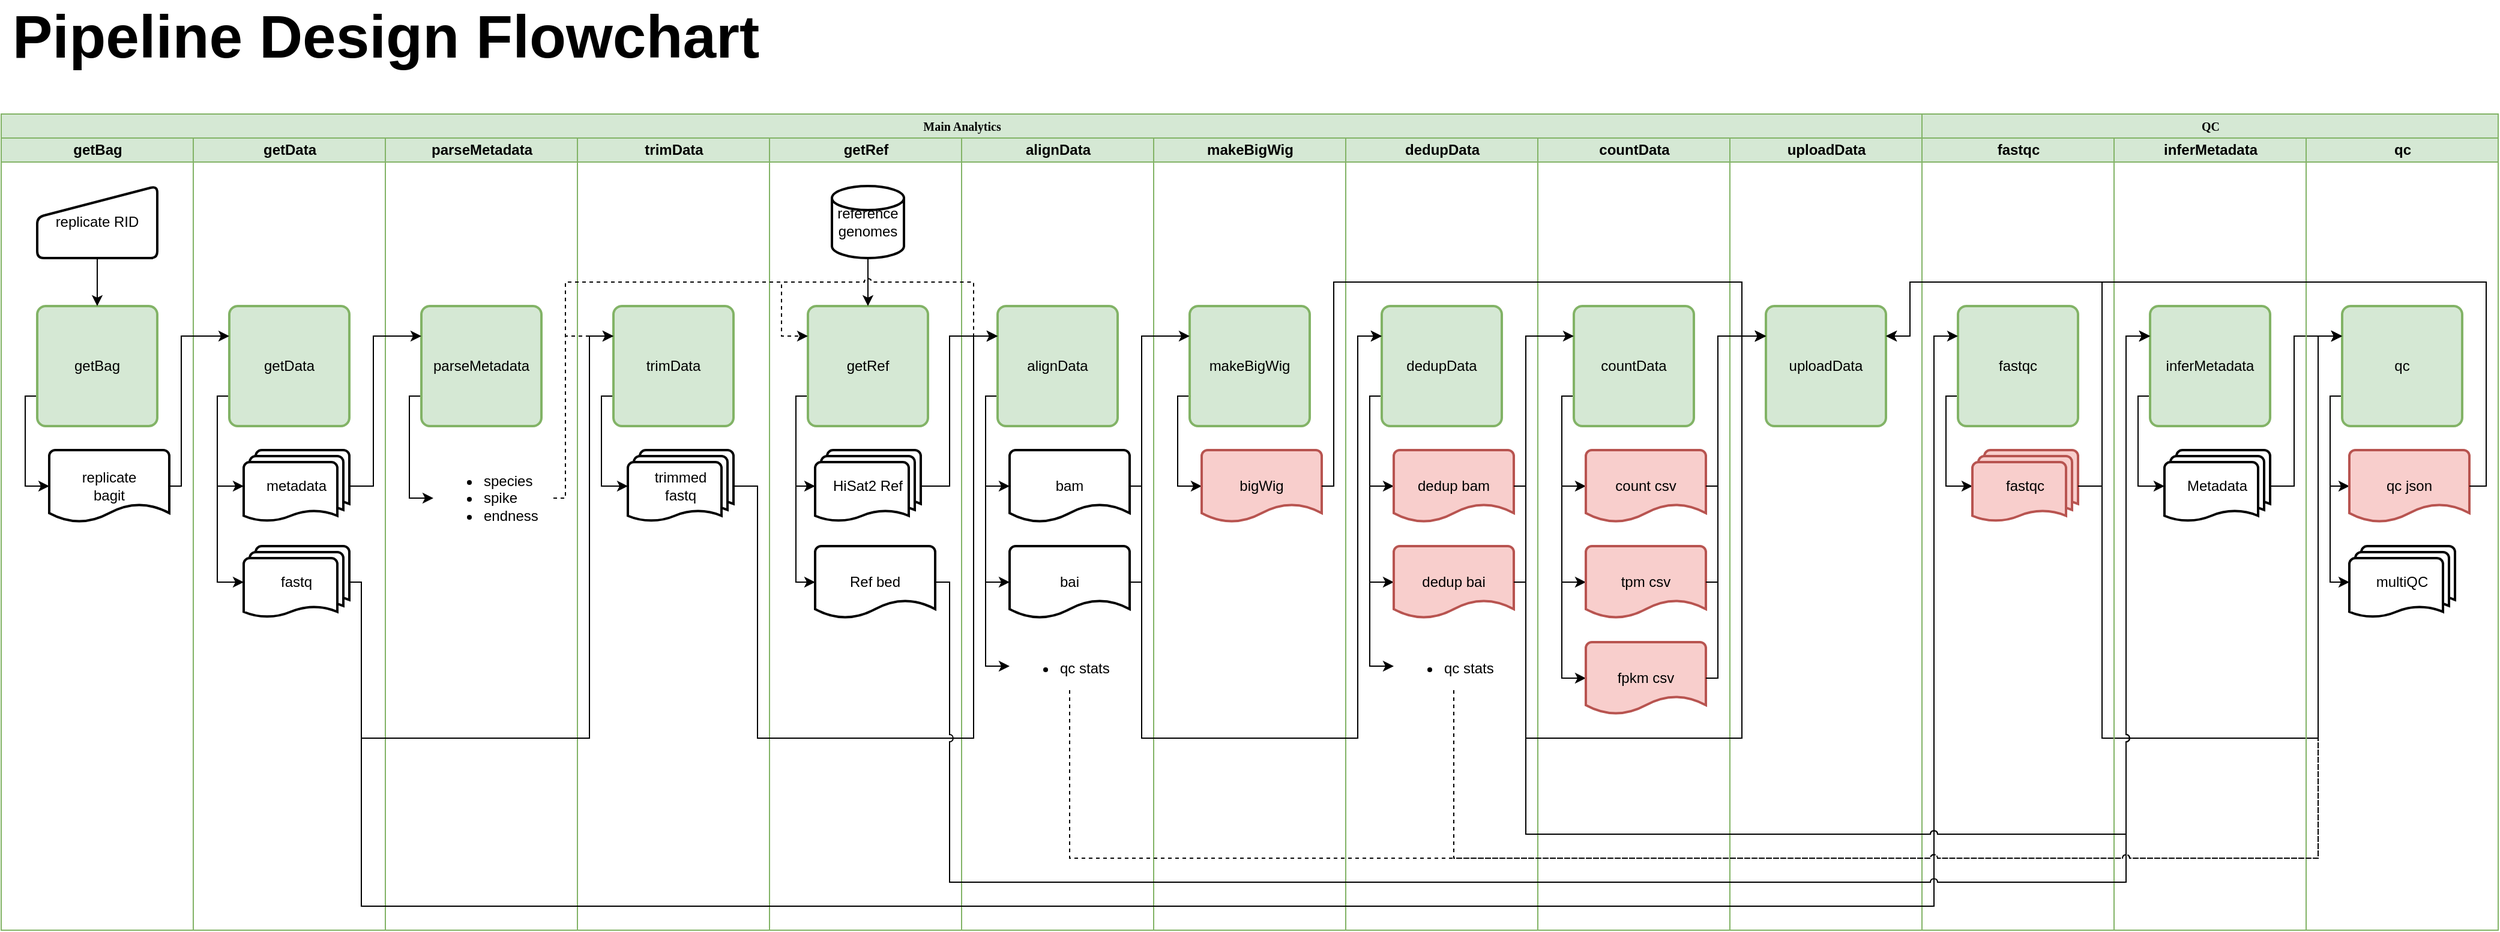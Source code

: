 <mxfile version="12.6.5" type="device"><diagram name="Page-1" id="74e2e168-ea6b-b213-b513-2b3c1d86103e"><mxGraphModel dx="2844" dy="1664" grid="1" gridSize="10" guides="1" tooltips="1" connect="1" arrows="1" fold="1" page="1" pageScale="1" pageWidth="1100" pageHeight="850" background="#ffffff" math="0" shadow="0"><root><mxCell id="0"/><mxCell id="1" parent="0"/><mxCell id="77e6c97f196da883-1" value="&lt;font style=&quot;font-size: 10px&quot;&gt;Main Analytics&lt;/font&gt;&lt;span style=&quot;font-weight: 400 ; color: rgba(0 , 0 , 0 , 0) ; font-family: monospace ; font-size: 0px&quot;&gt;%3CmxGraphModel%3E%3Croot%3E%3CmxCell%20id%3D%220%22%2F%3E%3CmxCell%20id%3D%221%22%20parent%3D%220%22%2F%3E%3CmxCell%20id%3D%222%22%20value%3D%22dedup%20bam%22%20style%3D%22strokeWidth%3D2%3Bhtml%3D1%3Bshape%3Dmxgraph.flowchart.document2%3BwhiteSpace%3Dwrap%3Bsize%3D0.25%3BfillColor%3D%23f8cecc%3BstrokeColor%3D%23b85450%3B%22%20vertex%3D%221%22%20parent%3D%221%22%3E%3CmxGeometry%20x%3D%221220%22%20y%3D%221020%22%20width%3D%22100%22%20height%3D%2260%22%20as%3D%22geometry%22%2F%3E%3C%2FmxCell%3E%3C%2Froot%3E%3C%2FmxGraphModel%3E&lt;/span&gt;" style="swimlane;html=1;childLayout=stackLayout;startSize=20;rounded=0;shadow=0;labelBackgroundColor=none;strokeWidth=1;fontFamily=Verdana;fontSize=8;align=center;fillColor=#d5e8d4;strokeColor=#82b366;" parent="1" vertex="1"><mxGeometry x="60" y="120" width="1600" height="680" as="geometry"/></mxCell><mxCell id="77e6c97f196da883-2" value="getBag" style="swimlane;html=1;startSize=20;fillColor=#d5e8d4;strokeColor=#82b366;" parent="77e6c97f196da883-1" vertex="1"><mxGeometry y="20" width="160" height="660" as="geometry"/></mxCell><mxCell id="BYZxQ3__2_zQou7j_w5i-209" style="edgeStyle=orthogonalEdgeStyle;rounded=0;jumpStyle=arc;orthogonalLoop=1;jettySize=auto;html=1;exitX=0;exitY=0.75;exitDx=0;exitDy=0;entryX=0;entryY=0.5;entryDx=0;entryDy=0;entryPerimeter=0;strokeColor=#000000;" edge="1" parent="77e6c97f196da883-2" source="kDOZshGNQCfHbltvPMEl-5" target="Q_j3PGKVVINgaJgotqPn-113"><mxGeometry relative="1" as="geometry"><Array as="points"><mxPoint x="20" y="215"/><mxPoint x="20" y="290"/></Array></mxGeometry></mxCell><mxCell id="kDOZshGNQCfHbltvPMEl-5" value="getBag" style="rounded=1;whiteSpace=wrap;html=1;absoluteArcSize=1;arcSize=14;strokeWidth=2;fillColor=#d5e8d4;strokeColor=#82b366;" parent="77e6c97f196da883-2" vertex="1"><mxGeometry x="30" y="140" width="100" height="100" as="geometry"/></mxCell><mxCell id="kDOZshGNQCfHbltvPMEl-13" style="edgeStyle=orthogonalEdgeStyle;rounded=0;orthogonalLoop=1;jettySize=auto;html=1;exitX=0.5;exitY=1;exitDx=0;exitDy=0;entryX=0.5;entryY=0;entryDx=0;entryDy=0;jumpStyle=arc;" parent="77e6c97f196da883-2" source="kDOZshGNQCfHbltvPMEl-11" target="kDOZshGNQCfHbltvPMEl-5" edge="1"><mxGeometry relative="1" as="geometry"/></mxCell><mxCell id="kDOZshGNQCfHbltvPMEl-11" value="replicate RID" style="html=1;strokeWidth=2;shape=manualInput;whiteSpace=wrap;rounded=1;size=26;arcSize=11;" parent="77e6c97f196da883-2" vertex="1"><mxGeometry x="30" y="40" width="100" height="60" as="geometry"/></mxCell><mxCell id="Q_j3PGKVVINgaJgotqPn-113" value="replicate&lt;br&gt;bagit" style="strokeWidth=2;html=1;shape=mxgraph.flowchart.document2;whiteSpace=wrap;size=0.25;" parent="77e6c97f196da883-2" vertex="1"><mxGeometry x="40" y="260" width="100" height="60" as="geometry"/></mxCell><mxCell id="77e6c97f196da883-3" value="getData" style="swimlane;html=1;startSize=20;fillColor=#d5e8d4;strokeColor=#82b366;" parent="77e6c97f196da883-1" vertex="1"><mxGeometry x="160" y="20" width="160" height="660" as="geometry"><mxRectangle x="160" y="20" width="30" height="730" as="alternateBounds"/></mxGeometry></mxCell><mxCell id="BYZxQ3__2_zQou7j_w5i-156" style="edgeStyle=orthogonalEdgeStyle;rounded=0;orthogonalLoop=1;jettySize=auto;html=1;exitX=0;exitY=0.75;exitDx=0;exitDy=0;entryX=0;entryY=0.5;entryDx=0;entryDy=0;entryPerimeter=0;jumpStyle=arc;" edge="1" parent="77e6c97f196da883-3" source="kDOZshGNQCfHbltvPMEl-6" target="kDOZshGNQCfHbltvPMEl-31"><mxGeometry relative="1" as="geometry"><Array as="points"><mxPoint x="20" y="215"/><mxPoint x="20" y="290"/></Array></mxGeometry></mxCell><mxCell id="BYZxQ3__2_zQou7j_w5i-157" style="edgeStyle=orthogonalEdgeStyle;rounded=0;orthogonalLoop=1;jettySize=auto;html=1;exitX=0;exitY=0.75;exitDx=0;exitDy=0;entryX=0;entryY=0.5;entryDx=0;entryDy=0;entryPerimeter=0;jumpStyle=arc;" edge="1" parent="77e6c97f196da883-3" source="kDOZshGNQCfHbltvPMEl-6" target="kDOZshGNQCfHbltvPMEl-32"><mxGeometry relative="1" as="geometry"><Array as="points"><mxPoint x="20" y="215"/><mxPoint x="20" y="370"/></Array></mxGeometry></mxCell><mxCell id="kDOZshGNQCfHbltvPMEl-6" value="getData" style="rounded=1;whiteSpace=wrap;html=1;absoluteArcSize=1;arcSize=14;strokeWidth=2;fillColor=#d5e8d4;strokeColor=#82b366;" parent="77e6c97f196da883-3" vertex="1"><mxGeometry x="30" y="140" width="100" height="100" as="geometry"/></mxCell><mxCell id="kDOZshGNQCfHbltvPMEl-32" value="fastq" style="strokeWidth=2;html=1;shape=mxgraph.flowchart.multi-document;whiteSpace=wrap;" parent="77e6c97f196da883-3" vertex="1"><mxGeometry x="42" y="340" width="88" height="60" as="geometry"/></mxCell><mxCell id="kDOZshGNQCfHbltvPMEl-31" value="metadata" style="strokeWidth=2;html=1;shape=mxgraph.flowchart.multi-document;whiteSpace=wrap;" parent="77e6c97f196da883-3" vertex="1"><mxGeometry x="42" y="260" width="88" height="60" as="geometry"/></mxCell><mxCell id="77e6c97f196da883-4" value="parseMetadata" style="swimlane;html=1;startSize=20;fillColor=#d5e8d4;strokeColor=#82b366;" parent="77e6c97f196da883-1" vertex="1"><mxGeometry x="320" y="20" width="160" height="660" as="geometry"/></mxCell><mxCell id="BYZxQ3__2_zQou7j_w5i-159" style="edgeStyle=orthogonalEdgeStyle;rounded=0;orthogonalLoop=1;jettySize=auto;html=1;exitX=0;exitY=0.75;exitDx=0;exitDy=0;entryX=0;entryY=0.5;entryDx=0;entryDy=0;jumpStyle=arc;" edge="1" parent="77e6c97f196da883-4" source="kDOZshGNQCfHbltvPMEl-7" target="Q_j3PGKVVINgaJgotqPn-27"><mxGeometry relative="1" as="geometry"><Array as="points"><mxPoint x="20" y="215"/><mxPoint x="20" y="300"/></Array></mxGeometry></mxCell><mxCell id="kDOZshGNQCfHbltvPMEl-7" value="parseMetadata" style="rounded=1;whiteSpace=wrap;html=1;absoluteArcSize=1;arcSize=14;strokeWidth=2;fillColor=#d5e8d4;strokeColor=#82b366;" parent="77e6c97f196da883-4" vertex="1"><mxGeometry x="30" y="140" width="100" height="100" as="geometry"/></mxCell><mxCell id="Q_j3PGKVVINgaJgotqPn-27" value="&lt;ul&gt;&lt;li&gt;species&lt;/li&gt;&lt;li&gt;spike&lt;/li&gt;&lt;li&gt;endness&lt;/li&gt;&lt;/ul&gt;" style="text;strokeColor=none;fillColor=none;html=1;whiteSpace=wrap;verticalAlign=middle;overflow=hidden;" parent="77e6c97f196da883-4" vertex="1"><mxGeometry x="40" y="260" width="100" height="80" as="geometry"/></mxCell><mxCell id="77e6c97f196da883-5" value="trimData" style="swimlane;html=1;startSize=20;fillColor=#d5e8d4;strokeColor=#82b366;" parent="77e6c97f196da883-1" vertex="1"><mxGeometry x="480" y="20" width="160" height="660" as="geometry"/></mxCell><mxCell id="BYZxQ3__2_zQou7j_w5i-162" style="edgeStyle=orthogonalEdgeStyle;rounded=0;orthogonalLoop=1;jettySize=auto;html=1;exitX=0;exitY=0.75;exitDx=0;exitDy=0;entryX=0;entryY=0.5;entryDx=0;entryDy=0;entryPerimeter=0;jumpStyle=arc;" edge="1" parent="77e6c97f196da883-5" source="kDOZshGNQCfHbltvPMEl-8" target="kDOZshGNQCfHbltvPMEl-44"><mxGeometry relative="1" as="geometry"><Array as="points"><mxPoint x="20" y="215"/><mxPoint x="20" y="290"/></Array></mxGeometry></mxCell><mxCell id="kDOZshGNQCfHbltvPMEl-8" value="trimData" style="rounded=1;whiteSpace=wrap;html=1;absoluteArcSize=1;arcSize=14;strokeWidth=2;fillColor=#d5e8d4;strokeColor=#82b366;" parent="77e6c97f196da883-5" vertex="1"><mxGeometry x="30" y="140" width="100" height="100" as="geometry"/></mxCell><mxCell id="kDOZshGNQCfHbltvPMEl-44" value="trimmed&lt;br&gt;fastq" style="strokeWidth=2;html=1;shape=mxgraph.flowchart.multi-document;whiteSpace=wrap;" parent="77e6c97f196da883-5" vertex="1"><mxGeometry x="42" y="260" width="88" height="60" as="geometry"/></mxCell><mxCell id="77e6c97f196da883-6" value="getRef" style="swimlane;html=1;startSize=20;fillColor=#d5e8d4;strokeColor=#82b366;" parent="77e6c97f196da883-1" vertex="1"><mxGeometry x="640" y="20" width="160" height="660" as="geometry"/></mxCell><mxCell id="BYZxQ3__2_zQou7j_w5i-169" style="edgeStyle=orthogonalEdgeStyle;rounded=0;orthogonalLoop=1;jettySize=auto;html=1;exitX=0;exitY=0.75;exitDx=0;exitDy=0;entryX=0;entryY=0.5;entryDx=0;entryDy=0;entryPerimeter=0;jumpStyle=arc;" edge="1" parent="77e6c97f196da883-6" source="BYZxQ3__2_zQou7j_w5i-11" target="BYZxQ3__2_zQou7j_w5i-167"><mxGeometry relative="1" as="geometry"><Array as="points"><mxPoint x="22" y="215"/><mxPoint x="22" y="290"/></Array></mxGeometry></mxCell><mxCell id="BYZxQ3__2_zQou7j_w5i-170" style="edgeStyle=orthogonalEdgeStyle;rounded=0;orthogonalLoop=1;jettySize=auto;html=1;exitX=0;exitY=0.75;exitDx=0;exitDy=0;entryX=0;entryY=0.5;entryDx=0;entryDy=0;entryPerimeter=0;jumpStyle=arc;" edge="1" parent="77e6c97f196da883-6" source="BYZxQ3__2_zQou7j_w5i-11" target="BYZxQ3__2_zQou7j_w5i-168"><mxGeometry relative="1" as="geometry"><Array as="points"><mxPoint x="22" y="215"/><mxPoint x="22" y="370"/></Array></mxGeometry></mxCell><mxCell id="BYZxQ3__2_zQou7j_w5i-11" value="getRef" style="rounded=1;whiteSpace=wrap;html=1;absoluteArcSize=1;arcSize=14;strokeWidth=2;fillColor=#d5e8d4;strokeColor=#82b366;" vertex="1" parent="77e6c97f196da883-6"><mxGeometry x="32" y="140" width="100" height="100" as="geometry"/></mxCell><mxCell id="BYZxQ3__2_zQou7j_w5i-163" style="edgeStyle=orthogonalEdgeStyle;rounded=0;orthogonalLoop=1;jettySize=auto;html=1;exitX=0.5;exitY=1;exitDx=0;exitDy=0;exitPerimeter=0;entryX=0.5;entryY=0;entryDx=0;entryDy=0;jumpStyle=arc;" edge="1" parent="77e6c97f196da883-6" source="kDOZshGNQCfHbltvPMEl-40" target="BYZxQ3__2_zQou7j_w5i-11"><mxGeometry relative="1" as="geometry"/></mxCell><mxCell id="kDOZshGNQCfHbltvPMEl-40" value="reference genomes" style="strokeWidth=2;html=1;shape=mxgraph.flowchart.database;whiteSpace=wrap;" parent="77e6c97f196da883-6" vertex="1"><mxGeometry x="52" y="40" width="60" height="60" as="geometry"/></mxCell><mxCell id="BYZxQ3__2_zQou7j_w5i-167" value="HiSat2 Ref" style="strokeWidth=2;html=1;shape=mxgraph.flowchart.multi-document;whiteSpace=wrap;" vertex="1" parent="77e6c97f196da883-6"><mxGeometry x="38" y="260" width="88" height="60" as="geometry"/></mxCell><mxCell id="BYZxQ3__2_zQou7j_w5i-168" value="Ref bed" style="strokeWidth=2;html=1;shape=mxgraph.flowchart.document2;whiteSpace=wrap;size=0.25;" vertex="1" parent="77e6c97f196da883-6"><mxGeometry x="38" y="340" width="100" height="60" as="geometry"/></mxCell><mxCell id="77e6c97f196da883-7" value="alignData" style="swimlane;html=1;startSize=20;fillColor=#d5e8d4;strokeColor=#82b366;" parent="77e6c97f196da883-1" vertex="1"><mxGeometry x="800" y="20" width="160" height="660" as="geometry"/></mxCell><mxCell id="BYZxQ3__2_zQou7j_w5i-172" style="edgeStyle=orthogonalEdgeStyle;rounded=0;orthogonalLoop=1;jettySize=auto;html=1;exitX=0;exitY=0.75;exitDx=0;exitDy=0;entryX=0;entryY=0.5;entryDx=0;entryDy=0;entryPerimeter=0;jumpStyle=arc;" edge="1" parent="77e6c97f196da883-7" source="kDOZshGNQCfHbltvPMEl-9" target="Q_j3PGKVVINgaJgotqPn-3"><mxGeometry relative="1" as="geometry"><Array as="points"><mxPoint x="20" y="215"/><mxPoint x="20" y="290"/></Array></mxGeometry></mxCell><mxCell id="BYZxQ3__2_zQou7j_w5i-173" style="edgeStyle=orthogonalEdgeStyle;rounded=0;orthogonalLoop=1;jettySize=auto;html=1;exitX=0;exitY=0.75;exitDx=0;exitDy=0;entryX=0;entryY=0.5;entryDx=0;entryDy=0;entryPerimeter=0;jumpStyle=arc;" edge="1" parent="77e6c97f196da883-7" source="kDOZshGNQCfHbltvPMEl-9" target="Q_j3PGKVVINgaJgotqPn-9"><mxGeometry relative="1" as="geometry"><Array as="points"><mxPoint x="20" y="215"/><mxPoint x="20" y="370"/></Array></mxGeometry></mxCell><mxCell id="BYZxQ3__2_zQou7j_w5i-187" style="edgeStyle=orthogonalEdgeStyle;rounded=0;jumpStyle=arc;orthogonalLoop=1;jettySize=auto;html=1;exitX=0;exitY=0.75;exitDx=0;exitDy=0;entryX=0;entryY=0.5;entryDx=0;entryDy=0;" edge="1" parent="77e6c97f196da883-7" source="kDOZshGNQCfHbltvPMEl-9" target="Q_j3PGKVVINgaJgotqPn-97"><mxGeometry relative="1" as="geometry"><Array as="points"><mxPoint x="20" y="215"/><mxPoint x="20" y="440"/></Array></mxGeometry></mxCell><mxCell id="kDOZshGNQCfHbltvPMEl-9" value="alignData" style="rounded=1;whiteSpace=wrap;html=1;absoluteArcSize=1;arcSize=14;strokeWidth=2;fillColor=#d5e8d4;strokeColor=#82b366;" parent="77e6c97f196da883-7" vertex="1"><mxGeometry x="30" y="140" width="100" height="100" as="geometry"/></mxCell><mxCell id="Q_j3PGKVVINgaJgotqPn-3" value="bam" style="strokeWidth=2;html=1;shape=mxgraph.flowchart.document2;whiteSpace=wrap;size=0.25;" parent="77e6c97f196da883-7" vertex="1"><mxGeometry x="40" y="260" width="100" height="60" as="geometry"/></mxCell><mxCell id="Q_j3PGKVVINgaJgotqPn-9" value="bai" style="strokeWidth=2;html=1;shape=mxgraph.flowchart.document2;whiteSpace=wrap;size=0.25;" parent="77e6c97f196da883-7" vertex="1"><mxGeometry x="40" y="340" width="100" height="60" as="geometry"/></mxCell><mxCell id="Q_j3PGKVVINgaJgotqPn-97" value="&lt;ul&gt;&lt;li&gt;qc stats&lt;/li&gt;&lt;/ul&gt;" style="text;strokeColor=none;fillColor=none;html=1;whiteSpace=wrap;verticalAlign=middle;overflow=hidden;" parent="77e6c97f196da883-7" vertex="1"><mxGeometry x="40" y="420" width="100" height="40" as="geometry"/></mxCell><mxCell id="BYZxQ3__2_zQou7j_w5i-155" style="edgeStyle=orthogonalEdgeStyle;rounded=0;orthogonalLoop=1;jettySize=auto;html=1;exitX=1;exitY=0.5;exitDx=0;exitDy=0;exitPerimeter=0;entryX=0;entryY=0.25;entryDx=0;entryDy=0;jumpStyle=arc;" edge="1" parent="77e6c97f196da883-1" source="Q_j3PGKVVINgaJgotqPn-113" target="kDOZshGNQCfHbltvPMEl-6"><mxGeometry relative="1" as="geometry"><Array as="points"><mxPoint x="150" y="310"/><mxPoint x="150" y="185"/></Array></mxGeometry></mxCell><mxCell id="BYZxQ3__2_zQou7j_w5i-158" style="edgeStyle=orthogonalEdgeStyle;rounded=0;orthogonalLoop=1;jettySize=auto;html=1;exitX=1;exitY=0.5;exitDx=0;exitDy=0;exitPerimeter=0;entryX=0;entryY=0.25;entryDx=0;entryDy=0;jumpStyle=arc;" edge="1" parent="77e6c97f196da883-1" source="kDOZshGNQCfHbltvPMEl-31" target="kDOZshGNQCfHbltvPMEl-7"><mxGeometry relative="1" as="geometry"><Array as="points"><mxPoint x="310" y="310"/><mxPoint x="310" y="185"/></Array></mxGeometry></mxCell><mxCell id="BYZxQ3__2_zQou7j_w5i-190" style="edgeStyle=orthogonalEdgeStyle;rounded=0;jumpStyle=arc;orthogonalLoop=1;jettySize=auto;html=1;exitX=1;exitY=0.5;exitDx=0;exitDy=0;exitPerimeter=0;entryX=0;entryY=0.25;entryDx=0;entryDy=0;" edge="1" parent="77e6c97f196da883-1" source="kDOZshGNQCfHbltvPMEl-32" target="kDOZshGNQCfHbltvPMEl-8"><mxGeometry relative="1" as="geometry"><Array as="points"><mxPoint x="300" y="390"/><mxPoint x="300" y="520"/><mxPoint x="490" y="520"/><mxPoint x="490" y="185"/></Array></mxGeometry></mxCell><mxCell id="BYZxQ3__2_zQou7j_w5i-195" style="edgeStyle=orthogonalEdgeStyle;rounded=0;jumpStyle=arc;orthogonalLoop=1;jettySize=auto;html=1;exitX=1;exitY=0.5;exitDx=0;exitDy=0;exitPerimeter=0;entryX=0;entryY=0.25;entryDx=0;entryDy=0;" edge="1" parent="77e6c97f196da883-1" source="BYZxQ3__2_zQou7j_w5i-167" target="kDOZshGNQCfHbltvPMEl-9"><mxGeometry relative="1" as="geometry"><Array as="points"><mxPoint x="790" y="310"/><mxPoint x="790" y="185"/></Array></mxGeometry></mxCell><mxCell id="BYZxQ3__2_zQou7j_w5i-203" style="edgeStyle=orthogonalEdgeStyle;rounded=0;jumpStyle=arc;orthogonalLoop=1;jettySize=auto;html=1;exitX=1;exitY=0.5;exitDx=0;exitDy=0;exitPerimeter=0;entryX=0;entryY=0.25;entryDx=0;entryDy=0;" edge="1" parent="77e6c97f196da883-1" source="kDOZshGNQCfHbltvPMEl-44" target="kDOZshGNQCfHbltvPMEl-9"><mxGeometry relative="1" as="geometry"><Array as="points"><mxPoint x="630" y="310"/><mxPoint x="630" y="520"/><mxPoint x="810" y="520"/><mxPoint x="810" y="185"/></Array></mxGeometry></mxCell><mxCell id="BYZxQ3__2_zQou7j_w5i-204" style="edgeStyle=orthogonalEdgeStyle;rounded=0;jumpStyle=arc;orthogonalLoop=1;jettySize=auto;html=1;exitX=1;exitY=0.5;exitDx=0;exitDy=0;entryX=0;entryY=0.25;entryDx=0;entryDy=0;strokeColor=#000000;dashed=1;" edge="1" parent="77e6c97f196da883-1" source="Q_j3PGKVVINgaJgotqPn-27" target="kDOZshGNQCfHbltvPMEl-8"><mxGeometry relative="1" as="geometry"><Array as="points"><mxPoint x="470" y="320"/><mxPoint x="470" y="185"/></Array></mxGeometry></mxCell><mxCell id="BYZxQ3__2_zQou7j_w5i-205" style="edgeStyle=orthogonalEdgeStyle;rounded=0;jumpStyle=arc;orthogonalLoop=1;jettySize=auto;html=1;exitX=1;exitY=0.5;exitDx=0;exitDy=0;entryX=0;entryY=0.25;entryDx=0;entryDy=0;dashed=1;strokeColor=#000000;" edge="1" parent="77e6c97f196da883-1" source="Q_j3PGKVVINgaJgotqPn-27" target="BYZxQ3__2_zQou7j_w5i-11"><mxGeometry relative="1" as="geometry"><Array as="points"><mxPoint x="470" y="320"/><mxPoint x="470" y="140"/><mxPoint x="650" y="140"/><mxPoint x="650" y="185"/></Array></mxGeometry></mxCell><mxCell id="BYZxQ3__2_zQou7j_w5i-206" style="edgeStyle=orthogonalEdgeStyle;rounded=0;jumpStyle=arc;orthogonalLoop=1;jettySize=auto;html=1;exitX=1;exitY=0.5;exitDx=0;exitDy=0;entryX=0;entryY=0.25;entryDx=0;entryDy=0;dashed=1;strokeColor=#000000;" edge="1" parent="77e6c97f196da883-1" source="Q_j3PGKVVINgaJgotqPn-27" target="kDOZshGNQCfHbltvPMEl-9"><mxGeometry relative="1" as="geometry"><Array as="points"><mxPoint x="470" y="320"/><mxPoint x="470" y="140"/><mxPoint x="810" y="140"/><mxPoint x="810" y="185"/></Array></mxGeometry></mxCell><mxCell id="Q_j3PGKVVINgaJgotqPn-12" value="makeBigWig" style="swimlane;html=1;startSize=20;fillColor=#d5e8d4;strokeColor=#82b366;" parent="77e6c97f196da883-1" vertex="1"><mxGeometry x="960" y="20" width="160" height="660" as="geometry"><mxRectangle x="810" y="1380" width="100" height="20" as="alternateBounds"/></mxGeometry></mxCell><mxCell id="BYZxQ3__2_zQou7j_w5i-207" style="edgeStyle=orthogonalEdgeStyle;rounded=0;jumpStyle=arc;orthogonalLoop=1;jettySize=auto;html=1;exitX=0;exitY=0.75;exitDx=0;exitDy=0;entryX=0;entryY=0.5;entryDx=0;entryDy=0;entryPerimeter=0;strokeColor=#000000;" edge="1" parent="Q_j3PGKVVINgaJgotqPn-12" source="Q_j3PGKVVINgaJgotqPn-6" target="Q_j3PGKVVINgaJgotqPn-8"><mxGeometry relative="1" as="geometry"><Array as="points"><mxPoint x="20" y="215"/><mxPoint x="20" y="290"/></Array></mxGeometry></mxCell><mxCell id="Q_j3PGKVVINgaJgotqPn-6" value="makeBigWig" style="rounded=1;whiteSpace=wrap;html=1;absoluteArcSize=1;arcSize=14;strokeWidth=2;fillColor=#d5e8d4;strokeColor=#82b366;" parent="Q_j3PGKVVINgaJgotqPn-12" vertex="1"><mxGeometry x="30" y="140" width="100" height="100" as="geometry"/></mxCell><mxCell id="Q_j3PGKVVINgaJgotqPn-8" value="bigWig" style="strokeWidth=2;html=1;shape=mxgraph.flowchart.document2;whiteSpace=wrap;size=0.25;fillColor=#f8cecc;strokeColor=#b85450;" parent="Q_j3PGKVVINgaJgotqPn-12" vertex="1"><mxGeometry x="40" y="260" width="100" height="60" as="geometry"/></mxCell><mxCell id="Biitx8PQrmJ8jziOud46-1" value="dedupData" style="swimlane;html=1;startSize=20;fillColor=#d5e8d4;strokeColor=#82b366;" parent="77e6c97f196da883-1" vertex="1"><mxGeometry x="1120" y="20" width="160" height="660" as="geometry"><mxRectangle x="960" y="20" width="30" height="750" as="alternateBounds"/></mxGeometry></mxCell><mxCell id="BYZxQ3__2_zQou7j_w5i-175" style="edgeStyle=orthogonalEdgeStyle;rounded=0;jumpStyle=arc;orthogonalLoop=1;jettySize=auto;html=1;exitX=0;exitY=0.75;exitDx=0;exitDy=0;entryX=0;entryY=0.5;entryDx=0;entryDy=0;entryPerimeter=0;" edge="1" parent="Biitx8PQrmJ8jziOud46-1" source="Biitx8PQrmJ8jziOud46-3" target="Q_j3PGKVVINgaJgotqPn-2"><mxGeometry relative="1" as="geometry"><Array as="points"><mxPoint x="20" y="215"/><mxPoint x="20" y="290"/></Array></mxGeometry></mxCell><mxCell id="BYZxQ3__2_zQou7j_w5i-176" style="edgeStyle=orthogonalEdgeStyle;rounded=0;jumpStyle=arc;orthogonalLoop=1;jettySize=auto;html=1;exitX=0;exitY=0.75;exitDx=0;exitDy=0;entryX=0;entryY=0.5;entryDx=0;entryDy=0;entryPerimeter=0;" edge="1" parent="Biitx8PQrmJ8jziOud46-1" source="Biitx8PQrmJ8jziOud46-3" target="BYZxQ3__2_zQou7j_w5i-15"><mxGeometry relative="1" as="geometry"><Array as="points"><mxPoint x="20" y="215"/><mxPoint x="20" y="370"/></Array></mxGeometry></mxCell><mxCell id="BYZxQ3__2_zQou7j_w5i-188" style="edgeStyle=orthogonalEdgeStyle;rounded=0;jumpStyle=arc;orthogonalLoop=1;jettySize=auto;html=1;exitX=0;exitY=0.75;exitDx=0;exitDy=0;entryX=0;entryY=0.5;entryDx=0;entryDy=0;" edge="1" parent="Biitx8PQrmJ8jziOud46-1" source="Biitx8PQrmJ8jziOud46-3" target="Q_j3PGKVVINgaJgotqPn-102"><mxGeometry relative="1" as="geometry"><Array as="points"><mxPoint x="20" y="215"/><mxPoint x="20" y="440"/></Array></mxGeometry></mxCell><mxCell id="Biitx8PQrmJ8jziOud46-3" value="dedupData" style="rounded=1;whiteSpace=wrap;html=1;absoluteArcSize=1;arcSize=14;strokeWidth=2;fillColor=#d5e8d4;strokeColor=#82b366;" parent="Biitx8PQrmJ8jziOud46-1" vertex="1"><mxGeometry x="30" y="140" width="100" height="100" as="geometry"/></mxCell><mxCell id="Q_j3PGKVVINgaJgotqPn-2" value="dedup bam" style="strokeWidth=2;html=1;shape=mxgraph.flowchart.document2;whiteSpace=wrap;size=0.25;fillColor=#f8cecc;strokeColor=#b85450;" parent="Biitx8PQrmJ8jziOud46-1" vertex="1"><mxGeometry x="40" y="260" width="100" height="60" as="geometry"/></mxCell><mxCell id="Q_j3PGKVVINgaJgotqPn-102" value="&lt;ul&gt;&lt;li&gt;qc stats&lt;/li&gt;&lt;/ul&gt;" style="text;strokeColor=none;fillColor=none;html=1;whiteSpace=wrap;verticalAlign=middle;overflow=hidden;" parent="Biitx8PQrmJ8jziOud46-1" vertex="1"><mxGeometry x="40" y="420" width="100" height="40" as="geometry"/></mxCell><mxCell id="BYZxQ3__2_zQou7j_w5i-15" value="dedup bai" style="strokeWidth=2;html=1;shape=mxgraph.flowchart.document2;whiteSpace=wrap;size=0.25;fillColor=#f8cecc;strokeColor=#b85450;" vertex="1" parent="Biitx8PQrmJ8jziOud46-1"><mxGeometry x="40" y="340" width="100" height="60" as="geometry"/></mxCell><mxCell id="Q_j3PGKVVINgaJgotqPn-31" value="countData" style="swimlane;html=1;startSize=20;fillColor=#d5e8d4;strokeColor=#82b366;" parent="77e6c97f196da883-1" vertex="1"><mxGeometry x="1280" y="20" width="160" height="660" as="geometry"/></mxCell><mxCell id="BYZxQ3__2_zQou7j_w5i-182" style="edgeStyle=orthogonalEdgeStyle;rounded=0;jumpStyle=arc;orthogonalLoop=1;jettySize=auto;html=1;exitX=0;exitY=0.75;exitDx=0;exitDy=0;entryX=0;entryY=0.5;entryDx=0;entryDy=0;entryPerimeter=0;" edge="1" parent="Q_j3PGKVVINgaJgotqPn-31" source="Q_j3PGKVVINgaJgotqPn-14" target="Q_j3PGKVVINgaJgotqPn-15"><mxGeometry relative="1" as="geometry"><Array as="points"><mxPoint x="20" y="215"/><mxPoint x="20" y="290"/></Array></mxGeometry></mxCell><mxCell id="BYZxQ3__2_zQou7j_w5i-183" style="edgeStyle=orthogonalEdgeStyle;rounded=0;jumpStyle=arc;orthogonalLoop=1;jettySize=auto;html=1;exitX=0;exitY=0.75;exitDx=0;exitDy=0;entryX=0;entryY=0.5;entryDx=0;entryDy=0;entryPerimeter=0;" edge="1" parent="Q_j3PGKVVINgaJgotqPn-31" source="Q_j3PGKVVINgaJgotqPn-14" target="Q_j3PGKVVINgaJgotqPn-16"><mxGeometry relative="1" as="geometry"><Array as="points"><mxPoint x="20" y="215"/><mxPoint x="20" y="370"/></Array></mxGeometry></mxCell><mxCell id="BYZxQ3__2_zQou7j_w5i-184" style="edgeStyle=orthogonalEdgeStyle;rounded=0;jumpStyle=arc;orthogonalLoop=1;jettySize=auto;html=1;exitX=0;exitY=0.75;exitDx=0;exitDy=0;entryX=0;entryY=0.5;entryDx=0;entryDy=0;entryPerimeter=0;" edge="1" parent="Q_j3PGKVVINgaJgotqPn-31" source="Q_j3PGKVVINgaJgotqPn-14" target="Q_j3PGKVVINgaJgotqPn-17"><mxGeometry relative="1" as="geometry"><Array as="points"><mxPoint x="20" y="215"/><mxPoint x="20" y="450"/></Array></mxGeometry></mxCell><mxCell id="Q_j3PGKVVINgaJgotqPn-14" value="countData" style="rounded=1;whiteSpace=wrap;html=1;absoluteArcSize=1;arcSize=14;strokeWidth=2;fillColor=#d5e8d4;strokeColor=#82b366;" parent="Q_j3PGKVVINgaJgotqPn-31" vertex="1"><mxGeometry x="30" y="140" width="100" height="100" as="geometry"/></mxCell><mxCell id="Q_j3PGKVVINgaJgotqPn-15" value="count csv" style="strokeWidth=2;html=1;shape=mxgraph.flowchart.document2;whiteSpace=wrap;size=0.25;fillColor=#f8cecc;strokeColor=#b85450;" parent="Q_j3PGKVVINgaJgotqPn-31" vertex="1"><mxGeometry x="40" y="260" width="100" height="60" as="geometry"/></mxCell><mxCell id="Q_j3PGKVVINgaJgotqPn-16" value="tpm csv" style="strokeWidth=2;html=1;shape=mxgraph.flowchart.document2;whiteSpace=wrap;size=0.25;fillColor=#f8cecc;strokeColor=#b85450;" parent="Q_j3PGKVVINgaJgotqPn-31" vertex="1"><mxGeometry x="40" y="340" width="100" height="60" as="geometry"/></mxCell><mxCell id="Q_j3PGKVVINgaJgotqPn-17" value="fpkm csv" style="strokeWidth=2;html=1;shape=mxgraph.flowchart.document2;whiteSpace=wrap;size=0.25;fillColor=#f8cecc;strokeColor=#b85450;" parent="Q_j3PGKVVINgaJgotqPn-31" vertex="1"><mxGeometry x="40" y="420" width="100" height="60" as="geometry"/></mxCell><mxCell id="BYZxQ3__2_zQou7j_w5i-197" style="edgeStyle=orthogonalEdgeStyle;rounded=0;jumpStyle=arc;orthogonalLoop=1;jettySize=auto;html=1;exitX=1;exitY=0.5;exitDx=0;exitDy=0;exitPerimeter=0;entryX=0;entryY=0.25;entryDx=0;entryDy=0;" edge="1" parent="77e6c97f196da883-1" source="Q_j3PGKVVINgaJgotqPn-3" target="Biitx8PQrmJ8jziOud46-3"><mxGeometry relative="1" as="geometry"><Array as="points"><mxPoint x="950" y="310"/><mxPoint x="950" y="520"/><mxPoint x="1130" y="520"/><mxPoint x="1130" y="185"/></Array></mxGeometry></mxCell><mxCell id="BYZxQ3__2_zQou7j_w5i-199" style="edgeStyle=orthogonalEdgeStyle;rounded=0;jumpStyle=arc;orthogonalLoop=1;jettySize=auto;html=1;exitX=1;exitY=0.5;exitDx=0;exitDy=0;exitPerimeter=0;entryX=0;entryY=0.25;entryDx=0;entryDy=0;" edge="1" parent="77e6c97f196da883-1" source="Q_j3PGKVVINgaJgotqPn-9" target="Biitx8PQrmJ8jziOud46-3"><mxGeometry relative="1" as="geometry"><mxPoint x="930" y="90" as="targetPoint"/><Array as="points"><mxPoint x="950" y="390"/><mxPoint x="950" y="520"/><mxPoint x="1130" y="520"/><mxPoint x="1130" y="185"/></Array></mxGeometry></mxCell><mxCell id="BYZxQ3__2_zQou7j_w5i-200" style="edgeStyle=orthogonalEdgeStyle;rounded=0;jumpStyle=arc;orthogonalLoop=1;jettySize=auto;html=1;exitX=1;exitY=0.5;exitDx=0;exitDy=0;exitPerimeter=0;entryX=0;entryY=0.25;entryDx=0;entryDy=0;" edge="1" parent="77e6c97f196da883-1" source="Q_j3PGKVVINgaJgotqPn-2" target="Q_j3PGKVVINgaJgotqPn-14"><mxGeometry relative="1" as="geometry"><Array as="points"><mxPoint x="1270" y="310"/><mxPoint x="1270" y="185"/></Array></mxGeometry></mxCell><mxCell id="gd18QzS1C2UEH2bsr6le-1" value="uploadData" style="swimlane;html=1;startSize=20;fillColor=#d5e8d4;strokeColor=#82b366;" parent="77e6c97f196da883-1" vertex="1"><mxGeometry x="1440" y="20" width="160" height="660" as="geometry"/></mxCell><mxCell id="gd18QzS1C2UEH2bsr6le-4" value="uploadData" style="rounded=1;whiteSpace=wrap;html=1;absoluteArcSize=1;arcSize=14;strokeWidth=2;fillColor=#d5e8d4;strokeColor=#82b366;" parent="gd18QzS1C2UEH2bsr6le-1" vertex="1"><mxGeometry x="30" y="140" width="100" height="100" as="geometry"/></mxCell><mxCell id="BYZxQ3__2_zQou7j_w5i-208" style="edgeStyle=orthogonalEdgeStyle;rounded=0;jumpStyle=arc;orthogonalLoop=1;jettySize=auto;html=1;exitX=1;exitY=0.5;exitDx=0;exitDy=0;exitPerimeter=0;entryX=0;entryY=0.25;entryDx=0;entryDy=0;strokeColor=#000000;" edge="1" parent="77e6c97f196da883-1" source="Q_j3PGKVVINgaJgotqPn-3" target="Q_j3PGKVVINgaJgotqPn-6"><mxGeometry relative="1" as="geometry"><Array as="points"><mxPoint x="950" y="310"/><mxPoint x="950" y="185"/></Array></mxGeometry></mxCell><mxCell id="BYZxQ3__2_zQou7j_w5i-210" style="edgeStyle=orthogonalEdgeStyle;rounded=0;jumpStyle=arc;orthogonalLoop=1;jettySize=auto;html=1;exitX=1;exitY=0.5;exitDx=0;exitDy=0;exitPerimeter=0;entryX=0;entryY=0.25;entryDx=0;entryDy=0;strokeColor=#000000;" edge="1" parent="77e6c97f196da883-1" source="Q_j3PGKVVINgaJgotqPn-15" target="gd18QzS1C2UEH2bsr6le-4"><mxGeometry relative="1" as="geometry"><Array as="points"><mxPoint x="1430" y="310"/><mxPoint x="1430" y="185"/></Array></mxGeometry></mxCell><mxCell id="BYZxQ3__2_zQou7j_w5i-211" style="edgeStyle=orthogonalEdgeStyle;rounded=0;jumpStyle=arc;orthogonalLoop=1;jettySize=auto;html=1;exitX=1;exitY=0.5;exitDx=0;exitDy=0;exitPerimeter=0;entryX=0;entryY=0.25;entryDx=0;entryDy=0;strokeColor=#000000;" edge="1" parent="77e6c97f196da883-1" source="Q_j3PGKVVINgaJgotqPn-16" target="gd18QzS1C2UEH2bsr6le-4"><mxGeometry relative="1" as="geometry"><Array as="points"><mxPoint x="1430" y="390"/><mxPoint x="1430" y="185"/></Array></mxGeometry></mxCell><mxCell id="BYZxQ3__2_zQou7j_w5i-213" style="edgeStyle=orthogonalEdgeStyle;rounded=0;jumpStyle=arc;orthogonalLoop=1;jettySize=auto;html=1;exitX=1;exitY=0.5;exitDx=0;exitDy=0;exitPerimeter=0;entryX=0;entryY=0.25;entryDx=0;entryDy=0;strokeColor=#000000;" edge="1" parent="77e6c97f196da883-1" source="Q_j3PGKVVINgaJgotqPn-17" target="gd18QzS1C2UEH2bsr6le-4"><mxGeometry relative="1" as="geometry"><Array as="points"><mxPoint x="1430" y="470"/><mxPoint x="1430" y="185"/></Array></mxGeometry></mxCell><mxCell id="BYZxQ3__2_zQou7j_w5i-214" style="edgeStyle=orthogonalEdgeStyle;rounded=0;jumpStyle=arc;orthogonalLoop=1;jettySize=auto;html=1;exitX=1;exitY=0.5;exitDx=0;exitDy=0;exitPerimeter=0;entryX=0;entryY=0.25;entryDx=0;entryDy=0;strokeColor=#000000;" edge="1" parent="77e6c97f196da883-1" source="Q_j3PGKVVINgaJgotqPn-2" target="gd18QzS1C2UEH2bsr6le-4"><mxGeometry relative="1" as="geometry"><Array as="points"><mxPoint x="1270" y="310"/><mxPoint x="1270" y="520"/><mxPoint x="1450" y="520"/><mxPoint x="1450" y="185"/></Array></mxGeometry></mxCell><mxCell id="BYZxQ3__2_zQou7j_w5i-215" style="edgeStyle=orthogonalEdgeStyle;rounded=0;jumpStyle=arc;orthogonalLoop=1;jettySize=auto;html=1;exitX=1;exitY=0.5;exitDx=0;exitDy=0;exitPerimeter=0;entryX=0;entryY=0.25;entryDx=0;entryDy=0;strokeColor=#000000;" edge="1" parent="77e6c97f196da883-1" source="BYZxQ3__2_zQou7j_w5i-15" target="gd18QzS1C2UEH2bsr6le-4"><mxGeometry relative="1" as="geometry"><Array as="points"><mxPoint x="1270" y="390"/><mxPoint x="1270" y="520"/><mxPoint x="1450" y="520"/><mxPoint x="1450" y="185"/></Array></mxGeometry></mxCell><mxCell id="BYZxQ3__2_zQou7j_w5i-216" style="edgeStyle=orthogonalEdgeStyle;rounded=0;jumpStyle=arc;orthogonalLoop=1;jettySize=auto;html=1;exitX=1;exitY=0.5;exitDx=0;exitDy=0;exitPerimeter=0;entryX=0;entryY=0.25;entryDx=0;entryDy=0;strokeColor=#000000;" edge="1" parent="77e6c97f196da883-1" source="Q_j3PGKVVINgaJgotqPn-8" target="gd18QzS1C2UEH2bsr6le-4"><mxGeometry relative="1" as="geometry"><Array as="points"><mxPoint x="1110" y="310"/><mxPoint x="1110" y="140"/><mxPoint x="1450" y="140"/><mxPoint x="1450" y="185"/></Array></mxGeometry></mxCell><mxCell id="iacyHOwS1O1OscKZx1iP-1" value="&lt;b style=&quot;font-size: 50px&quot;&gt;&lt;font style=&quot;font-size: 50px&quot;&gt;Pipeline Design Flowchart&lt;br&gt;&lt;/font&gt;&lt;/b&gt;" style="text;html=1;align=center;verticalAlign=middle;resizable=0;points=[];autosize=1;" parent="1" vertex="1"><mxGeometry x="60" y="40" width="640" height="30" as="geometry"/></mxCell><mxCell id="BYZxQ3__2_zQou7j_w5i-84" value="&lt;span style=&quot;font-size: 10px&quot;&gt;QC&lt;/span&gt;" style="swimlane;html=1;childLayout=stackLayout;startSize=20;rounded=0;shadow=0;labelBackgroundColor=none;strokeWidth=1;fontFamily=Verdana;fontSize=8;align=center;fillColor=#d5e8d4;strokeColor=#82b366;" vertex="1" parent="1"><mxGeometry x="1660" y="120" width="480" height="680" as="geometry"/></mxCell><mxCell id="BYZxQ3__2_zQou7j_w5i-6" value="fastqc" style="swimlane;html=1;startSize=20;fillColor=#d5e8d4;strokeColor=#82b366;" vertex="1" parent="BYZxQ3__2_zQou7j_w5i-84"><mxGeometry y="20" width="160" height="660" as="geometry"><mxRectangle x="910" y="1380" width="70" height="20" as="alternateBounds"/></mxGeometry></mxCell><mxCell id="BYZxQ3__2_zQou7j_w5i-222" style="edgeStyle=orthogonalEdgeStyle;rounded=0;jumpStyle=arc;orthogonalLoop=1;jettySize=auto;html=1;exitX=0;exitY=0.75;exitDx=0;exitDy=0;entryX=0;entryY=0.5;entryDx=0;entryDy=0;entryPerimeter=0;strokeColor=#000000;" edge="1" parent="BYZxQ3__2_zQou7j_w5i-6" source="BYZxQ3__2_zQou7j_w5i-8" target="BYZxQ3__2_zQou7j_w5i-9"><mxGeometry relative="1" as="geometry"><Array as="points"><mxPoint x="20" y="215"/><mxPoint x="20" y="290"/></Array></mxGeometry></mxCell><mxCell id="BYZxQ3__2_zQou7j_w5i-8" value="fastqc" style="rounded=1;whiteSpace=wrap;html=1;absoluteArcSize=1;arcSize=14;strokeWidth=2;fillColor=#d5e8d4;strokeColor=#82b366;" vertex="1" parent="BYZxQ3__2_zQou7j_w5i-6"><mxGeometry x="30" y="140" width="100" height="100" as="geometry"/></mxCell><mxCell id="BYZxQ3__2_zQou7j_w5i-9" value="fastqc" style="strokeWidth=2;html=1;shape=mxgraph.flowchart.multi-document;whiteSpace=wrap;fillColor=#f8cecc;strokeColor=#b85450;" vertex="1" parent="BYZxQ3__2_zQou7j_w5i-6"><mxGeometry x="42" y="260" width="88" height="60" as="geometry"/></mxCell><mxCell id="BYZxQ3__2_zQou7j_w5i-231" style="edgeStyle=orthogonalEdgeStyle;rounded=0;jumpStyle=arc;orthogonalLoop=1;jettySize=auto;html=1;exitX=1;exitY=0.5;exitDx=0;exitDy=0;exitPerimeter=0;entryX=0;entryY=0.25;entryDx=0;entryDy=0;strokeColor=#000000;" edge="1" parent="BYZxQ3__2_zQou7j_w5i-84" source="Q_j3PGKVVINgaJgotqPn-110" target="BYZxQ3__2_zQou7j_w5i-151"><mxGeometry relative="1" as="geometry"><Array as="points"><mxPoint x="310" y="310"/><mxPoint x="310" y="185"/></Array></mxGeometry></mxCell><mxCell id="BYZxQ3__2_zQou7j_w5i-232" style="edgeStyle=orthogonalEdgeStyle;rounded=0;jumpStyle=arc;orthogonalLoop=1;jettySize=auto;html=1;exitX=1;exitY=0.5;exitDx=0;exitDy=0;exitPerimeter=0;strokeColor=#000000;entryX=0;entryY=0.25;entryDx=0;entryDy=0;" edge="1" parent="BYZxQ3__2_zQou7j_w5i-84" source="BYZxQ3__2_zQou7j_w5i-9" target="BYZxQ3__2_zQou7j_w5i-151"><mxGeometry relative="1" as="geometry"><mxPoint x="180" y="420" as="targetPoint"/><Array as="points"><mxPoint x="150" y="310"/><mxPoint x="150" y="520"/><mxPoint x="330" y="520"/><mxPoint x="330" y="185"/></Array></mxGeometry></mxCell><mxCell id="Q_j3PGKVVINgaJgotqPn-42" value="inferMetadata" style="swimlane;html=1;startSize=20;fillColor=#d5e8d4;strokeColor=#82b366;" parent="BYZxQ3__2_zQou7j_w5i-84" vertex="1"><mxGeometry x="160" y="20" width="160" height="660" as="geometry"><mxRectangle x="980" y="1380" width="50" height="20" as="alternateBounds"/></mxGeometry></mxCell><mxCell id="BYZxQ3__2_zQou7j_w5i-224" style="edgeStyle=orthogonalEdgeStyle;rounded=0;jumpStyle=arc;orthogonalLoop=1;jettySize=auto;html=1;exitX=0;exitY=0.75;exitDx=0;exitDy=0;entryX=0;entryY=0.5;entryDx=0;entryDy=0;entryPerimeter=0;strokeColor=#000000;" edge="1" parent="Q_j3PGKVVINgaJgotqPn-42" source="Q_j3PGKVVINgaJgotqPn-50" target="Q_j3PGKVVINgaJgotqPn-110"><mxGeometry relative="1" as="geometry"><Array as="points"><mxPoint x="20" y="215"/><mxPoint x="20" y="290"/></Array></mxGeometry></mxCell><mxCell id="Q_j3PGKVVINgaJgotqPn-50" value="inferMetadata" style="rounded=1;whiteSpace=wrap;html=1;absoluteArcSize=1;arcSize=14;strokeWidth=2;fillColor=#d5e8d4;strokeColor=#82b366;" parent="Q_j3PGKVVINgaJgotqPn-42" vertex="1"><mxGeometry x="30" y="140" width="100" height="100" as="geometry"/></mxCell><mxCell id="Q_j3PGKVVINgaJgotqPn-110" value="Metadata" style="strokeWidth=2;html=1;shape=mxgraph.flowchart.multi-document;whiteSpace=wrap;" parent="Q_j3PGKVVINgaJgotqPn-42" vertex="1"><mxGeometry x="42" y="260" width="88" height="60" as="geometry"/></mxCell><mxCell id="BYZxQ3__2_zQou7j_w5i-148" value="qc" style="swimlane;html=1;startSize=20;fillColor=#d5e8d4;strokeColor=#82b366;" vertex="1" parent="BYZxQ3__2_zQou7j_w5i-84"><mxGeometry x="320" y="20" width="160" height="660" as="geometry"><mxRectangle x="980" y="1380" width="50" height="20" as="alternateBounds"/></mxGeometry></mxCell><mxCell id="BYZxQ3__2_zQou7j_w5i-225" style="edgeStyle=orthogonalEdgeStyle;rounded=0;jumpStyle=arc;orthogonalLoop=1;jettySize=auto;html=1;exitX=0;exitY=0.75;exitDx=0;exitDy=0;entryX=0;entryY=0.5;entryDx=0;entryDy=0;entryPerimeter=0;strokeColor=#000000;" edge="1" parent="BYZxQ3__2_zQou7j_w5i-148" source="BYZxQ3__2_zQou7j_w5i-151" target="BYZxQ3__2_zQou7j_w5i-152"><mxGeometry relative="1" as="geometry"><Array as="points"><mxPoint x="20" y="215"/><mxPoint x="20" y="290"/></Array></mxGeometry></mxCell><mxCell id="BYZxQ3__2_zQou7j_w5i-226" style="edgeStyle=orthogonalEdgeStyle;rounded=0;jumpStyle=arc;orthogonalLoop=1;jettySize=auto;html=1;exitX=0;exitY=0.75;exitDx=0;exitDy=0;entryX=0;entryY=0.5;entryDx=0;entryDy=0;entryPerimeter=0;strokeColor=#000000;" edge="1" parent="BYZxQ3__2_zQou7j_w5i-148" source="BYZxQ3__2_zQou7j_w5i-151" target="BYZxQ3__2_zQou7j_w5i-153"><mxGeometry relative="1" as="geometry"><Array as="points"><mxPoint x="20" y="215"/><mxPoint x="20" y="370"/></Array></mxGeometry></mxCell><mxCell id="BYZxQ3__2_zQou7j_w5i-151" value="qc" style="rounded=1;whiteSpace=wrap;html=1;absoluteArcSize=1;arcSize=14;strokeWidth=2;fillColor=#d5e8d4;strokeColor=#82b366;" vertex="1" parent="BYZxQ3__2_zQou7j_w5i-148"><mxGeometry x="30" y="140" width="100" height="100" as="geometry"/></mxCell><mxCell id="BYZxQ3__2_zQou7j_w5i-152" value="qc json" style="strokeWidth=2;html=1;shape=mxgraph.flowchart.document2;whiteSpace=wrap;size=0.25;fillColor=#f8cecc;strokeColor=#b85450;" vertex="1" parent="BYZxQ3__2_zQou7j_w5i-148"><mxGeometry x="36" y="260" width="100" height="60" as="geometry"/></mxCell><mxCell id="BYZxQ3__2_zQou7j_w5i-153" value="multiQC" style="strokeWidth=2;html=1;shape=mxgraph.flowchart.multi-document;whiteSpace=wrap;" vertex="1" parent="BYZxQ3__2_zQou7j_w5i-148"><mxGeometry x="36" y="340" width="88" height="60" as="geometry"/></mxCell><mxCell id="BYZxQ3__2_zQou7j_w5i-237" style="edgeStyle=orthogonalEdgeStyle;rounded=0;jumpStyle=arc;orthogonalLoop=1;jettySize=auto;html=1;exitX=1;exitY=0.5;exitDx=0;exitDy=0;exitPerimeter=0;entryX=0;entryY=0.25;entryDx=0;entryDy=0;strokeColor=#000000;" edge="1" parent="1" source="kDOZshGNQCfHbltvPMEl-32" target="BYZxQ3__2_zQou7j_w5i-8"><mxGeometry relative="1" as="geometry"><Array as="points"><mxPoint x="360" y="510"/><mxPoint x="360" y="780"/><mxPoint x="1670" y="780"/><mxPoint x="1670" y="305"/></Array></mxGeometry></mxCell><mxCell id="BYZxQ3__2_zQou7j_w5i-238" style="edgeStyle=orthogonalEdgeStyle;rounded=0;jumpStyle=arc;orthogonalLoop=1;jettySize=auto;html=1;exitX=1;exitY=0.5;exitDx=0;exitDy=0;exitPerimeter=0;entryX=0;entryY=0.25;entryDx=0;entryDy=0;strokeColor=#000000;" edge="1" parent="1" source="Q_j3PGKVVINgaJgotqPn-2" target="Q_j3PGKVVINgaJgotqPn-50"><mxGeometry relative="1" as="geometry"><Array as="points"><mxPoint x="1330" y="430"/><mxPoint x="1330" y="720"/><mxPoint x="1830" y="720"/><mxPoint x="1830" y="305"/></Array></mxGeometry></mxCell><mxCell id="BYZxQ3__2_zQou7j_w5i-239" style="edgeStyle=orthogonalEdgeStyle;rounded=0;jumpStyle=arc;orthogonalLoop=1;jettySize=auto;html=1;exitX=1;exitY=0.5;exitDx=0;exitDy=0;exitPerimeter=0;strokeColor=#000000;entryX=0;entryY=0.25;entryDx=0;entryDy=0;" edge="1" parent="1" source="BYZxQ3__2_zQou7j_w5i-15" target="Q_j3PGKVVINgaJgotqPn-50"><mxGeometry relative="1" as="geometry"><mxPoint x="1770" y="810" as="targetPoint"/><Array as="points"><mxPoint x="1330" y="510"/><mxPoint x="1330" y="720"/><mxPoint x="1830" y="720"/><mxPoint x="1830" y="305"/></Array></mxGeometry></mxCell><mxCell id="BYZxQ3__2_zQou7j_w5i-240" style="edgeStyle=orthogonalEdgeStyle;rounded=0;jumpStyle=arc;orthogonalLoop=1;jettySize=auto;html=1;exitX=1;exitY=0.5;exitDx=0;exitDy=0;exitPerimeter=0;entryX=0;entryY=0.25;entryDx=0;entryDy=0;strokeColor=#000000;" edge="1" parent="1" source="BYZxQ3__2_zQou7j_w5i-168" target="Q_j3PGKVVINgaJgotqPn-50"><mxGeometry relative="1" as="geometry"><Array as="points"><mxPoint x="850" y="510"/><mxPoint x="850" y="760"/><mxPoint x="1830" y="760"/><mxPoint x="1830" y="305"/></Array></mxGeometry></mxCell><mxCell id="BYZxQ3__2_zQou7j_w5i-241" style="edgeStyle=orthogonalEdgeStyle;rounded=0;jumpStyle=arc;orthogonalLoop=1;jettySize=auto;html=1;exitX=0.5;exitY=1;exitDx=0;exitDy=0;entryX=0;entryY=0.25;entryDx=0;entryDy=0;strokeColor=#000000;dashed=1;" edge="1" parent="1" source="Q_j3PGKVVINgaJgotqPn-97" target="BYZxQ3__2_zQou7j_w5i-151"><mxGeometry relative="1" as="geometry"><Array as="points"><mxPoint x="950" y="740"/><mxPoint x="1990" y="740"/><mxPoint x="1990" y="305"/></Array></mxGeometry></mxCell><mxCell id="BYZxQ3__2_zQou7j_w5i-242" style="edgeStyle=orthogonalEdgeStyle;rounded=0;jumpStyle=arc;orthogonalLoop=1;jettySize=auto;html=1;exitX=0.5;exitY=1;exitDx=0;exitDy=0;dashed=1;strokeColor=#000000;entryX=0;entryY=0.25;entryDx=0;entryDy=0;" edge="1" parent="1" source="Q_j3PGKVVINgaJgotqPn-102" target="BYZxQ3__2_zQou7j_w5i-151"><mxGeometry relative="1" as="geometry"><mxPoint x="2000" y="280" as="targetPoint"/><Array as="points"><mxPoint x="1270" y="740"/><mxPoint x="1990" y="740"/><mxPoint x="1990" y="305"/></Array></mxGeometry></mxCell><mxCell id="BYZxQ3__2_zQou7j_w5i-243" style="edgeStyle=orthogonalEdgeStyle;rounded=0;jumpStyle=arc;orthogonalLoop=1;jettySize=auto;html=1;exitX=1;exitY=0.5;exitDx=0;exitDy=0;exitPerimeter=0;entryX=1;entryY=0.25;entryDx=0;entryDy=0;strokeColor=#000000;" edge="1" parent="1" source="BYZxQ3__2_zQou7j_w5i-9" target="gd18QzS1C2UEH2bsr6le-4"><mxGeometry relative="1" as="geometry"><Array as="points"><mxPoint x="1810" y="430"/><mxPoint x="1810" y="260"/><mxPoint x="1650" y="260"/><mxPoint x="1650" y="305"/></Array></mxGeometry></mxCell><mxCell id="BYZxQ3__2_zQou7j_w5i-244" style="edgeStyle=orthogonalEdgeStyle;rounded=0;jumpStyle=arc;orthogonalLoop=1;jettySize=auto;html=1;exitX=1;exitY=0.5;exitDx=0;exitDy=0;exitPerimeter=0;entryX=1;entryY=0.25;entryDx=0;entryDy=0;strokeColor=#000000;" edge="1" parent="1" source="BYZxQ3__2_zQou7j_w5i-152" target="gd18QzS1C2UEH2bsr6le-4"><mxGeometry relative="1" as="geometry"><Array as="points"><mxPoint x="2130" y="430"/><mxPoint x="2130" y="260"/><mxPoint x="1650" y="260"/><mxPoint x="1650" y="305"/></Array></mxGeometry></mxCell></root></mxGraphModel></diagram></mxfile>